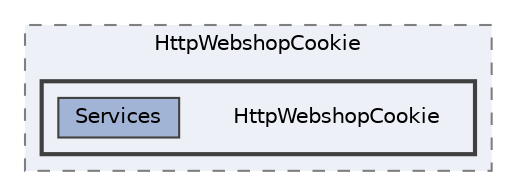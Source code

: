digraph "C:/Users/Cal-l/Documents/GitHub/HttpWebshopCookie/HttpWebshopCookie"
{
 // LATEX_PDF_SIZE
  bgcolor="transparent";
  edge [fontname=Helvetica,fontsize=10,labelfontname=Helvetica,labelfontsize=10];
  node [fontname=Helvetica,fontsize=10,shape=box,height=0.2,width=0.4];
  compound=true
  subgraph clusterdir_d99bc0d950966627e333f653dcefa518 {
    graph [ bgcolor="#edf0f7", pencolor="grey50", label="HttpWebshopCookie", fontname=Helvetica,fontsize=10 style="filled,dashed", URL="dir_d99bc0d950966627e333f653dcefa518.html",tooltip=""]
  subgraph clusterdir_8a3b4581335a16d30a8d02a57bd2d136 {
    graph [ bgcolor="#edf0f7", pencolor="grey25", label="", fontname=Helvetica,fontsize=10 style="filled,bold", URL="dir_8a3b4581335a16d30a8d02a57bd2d136.html",tooltip=""]
    dir_8a3b4581335a16d30a8d02a57bd2d136 [shape=plaintext, label="HttpWebshopCookie"];
  dir_4bbe1181caf68c3f4c162a664f066f78 [label="Services", fillcolor="#a2b4d6", color="grey25", style="filled", URL="dir_4bbe1181caf68c3f4c162a664f066f78.html",tooltip=""];
  }
  }
}
